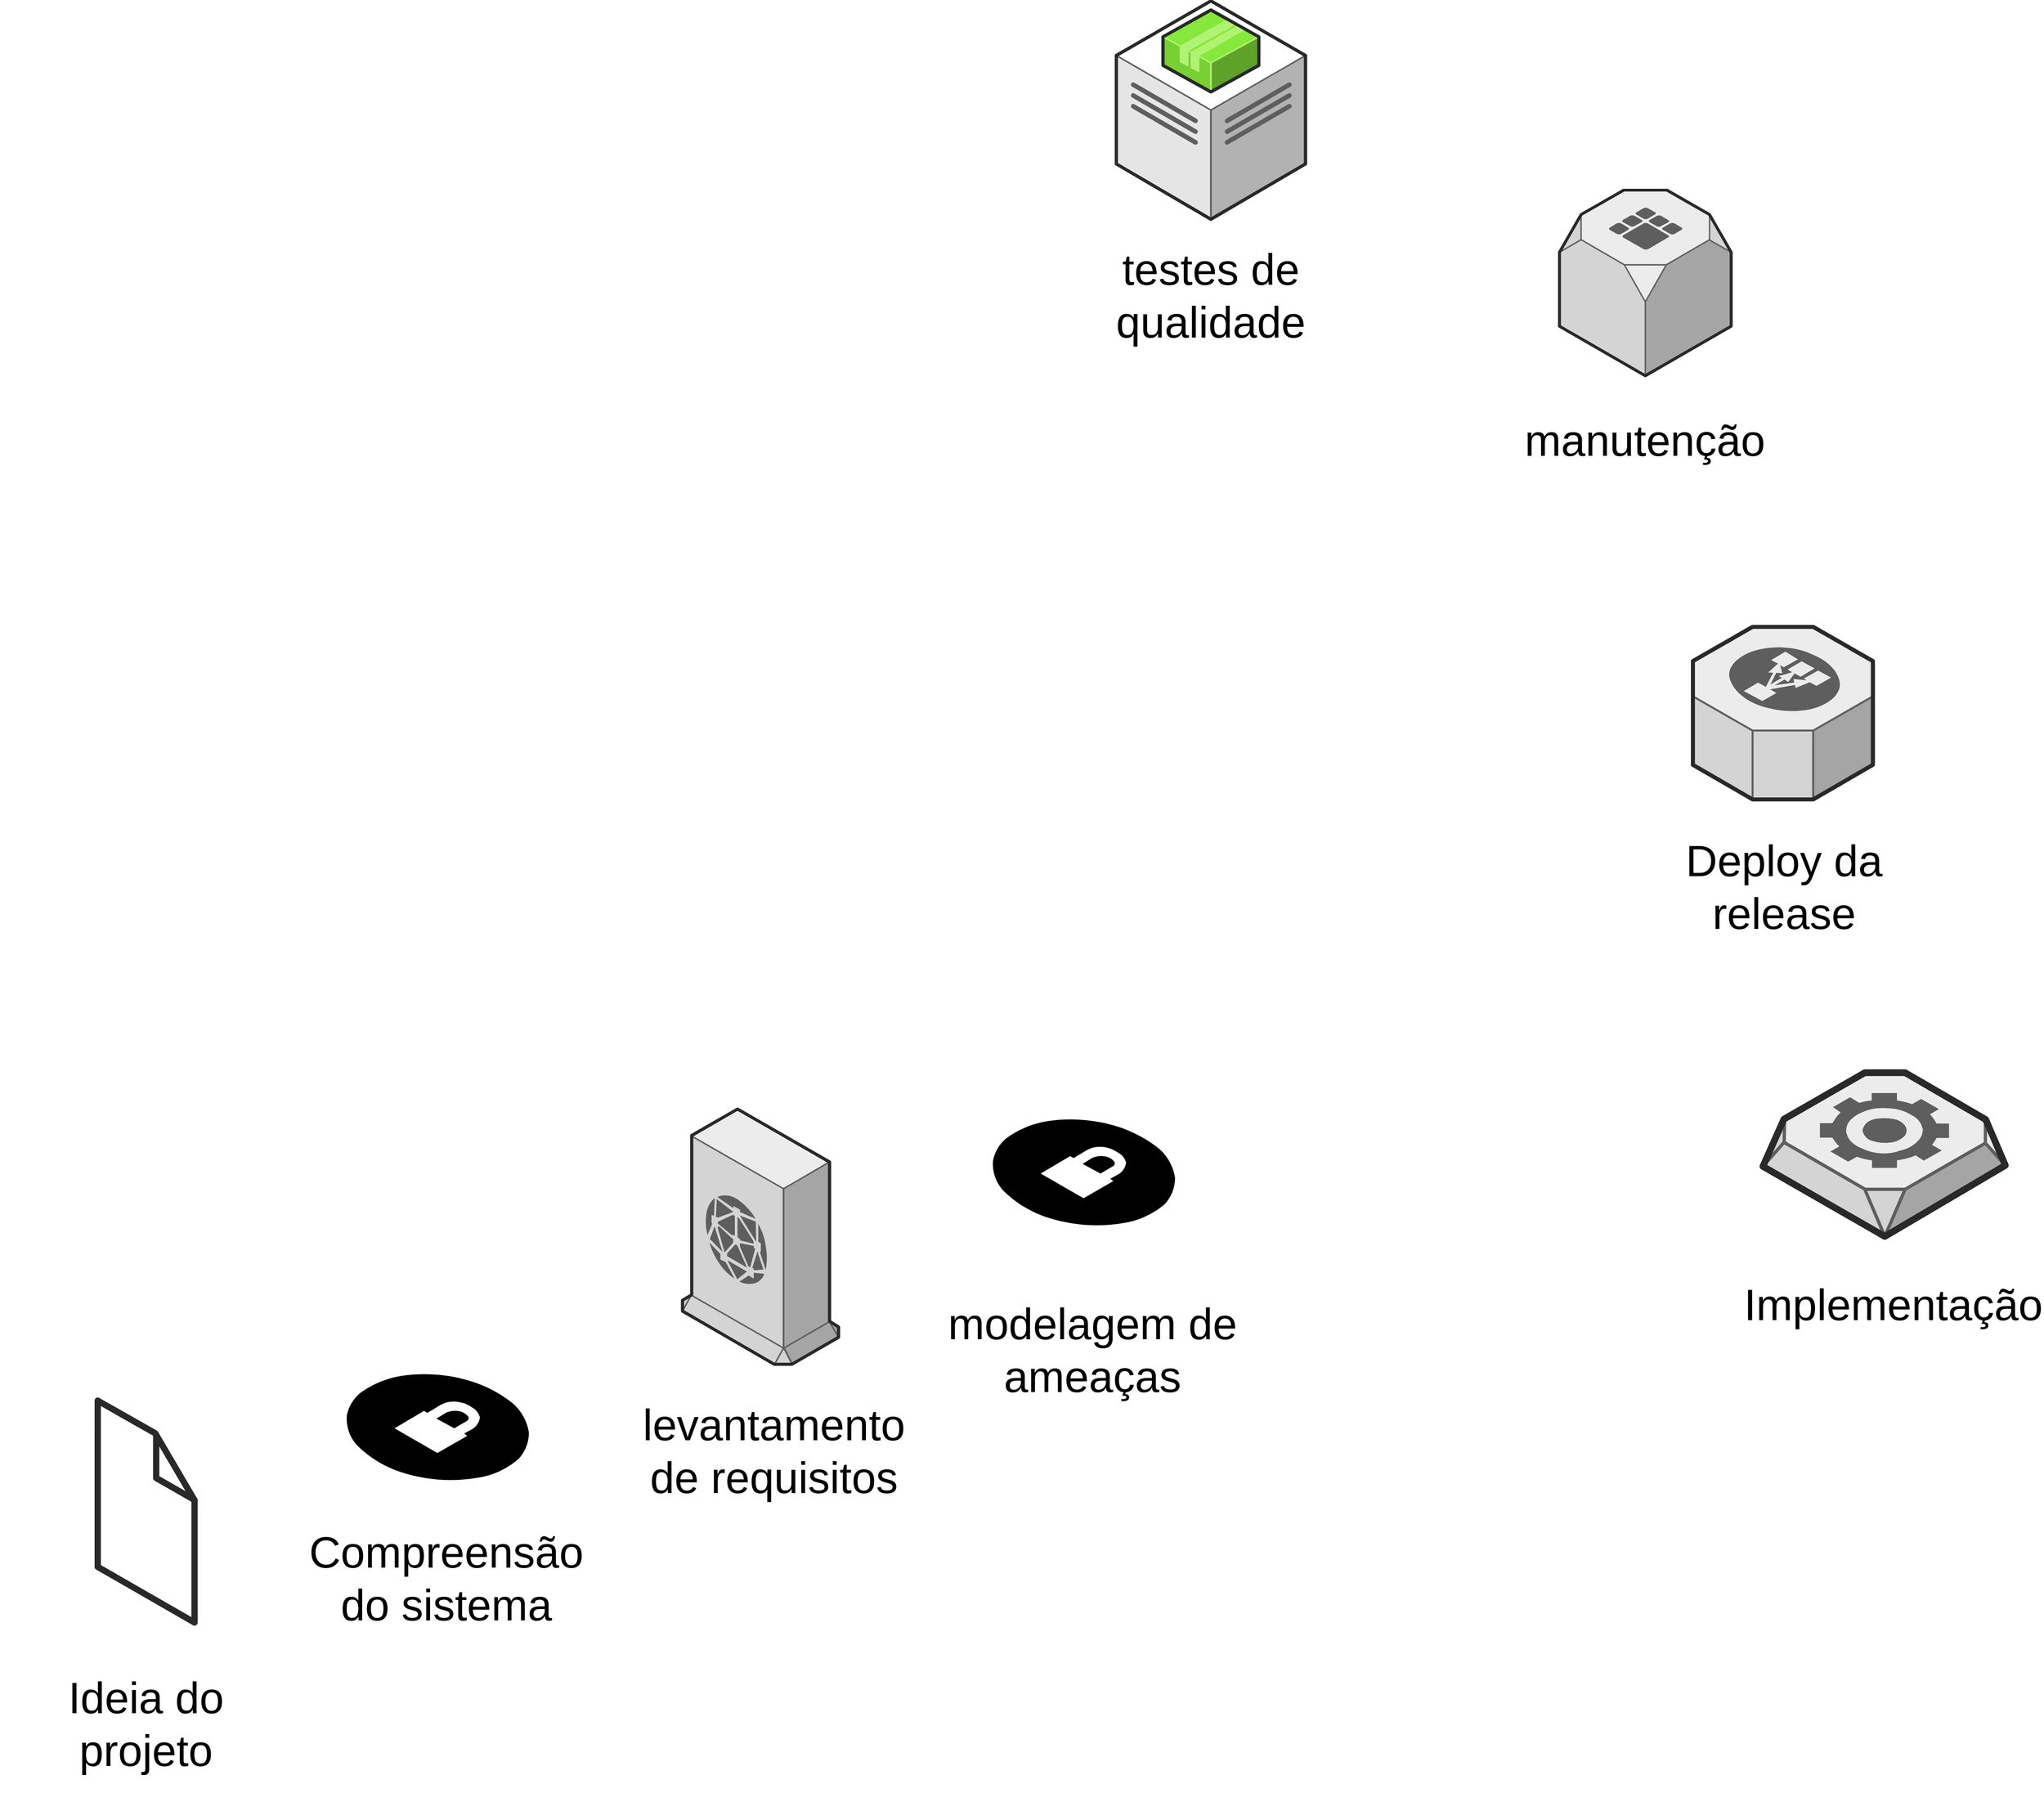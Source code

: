 <mxfile version="14.2.4" type="github">
  <diagram name="Page-1" id="aaaa8250-4180-3840-79b5-4cada1eebb92">
    <mxGraphModel dx="4671" dy="2474" grid="1" gridSize="10" guides="1" tooltips="1" connect="1" arrows="1" fold="1" page="1" pageScale="1" pageWidth="850" pageHeight="1100" background="#ffffff" math="0" shadow="0">
      <root>
        <mxCell id="0" />
        <mxCell id="1" parent="0" />
        <mxCell id="sjurrg7AjvPgczkjJ1IB-3" value="" style="verticalLabelPosition=bottom;html=1;verticalAlign=top;strokeWidth=1;align=center;outlineConnect=0;dashed=0;outlineConnect=0;shape=mxgraph.aws3d.file;aspect=fixed;strokeColor=#292929;" vertex="1" parent="1">
          <mxGeometry x="157.4" y="1640.5" width="106.37" height="243.82" as="geometry" />
        </mxCell>
        <mxCell id="sjurrg7AjvPgczkjJ1IB-6" value="&lt;font style=&quot;font-size: 48px&quot;&gt;Ideia do projeto&lt;/font&gt;" style="text;html=1;strokeColor=none;fillColor=none;align=center;verticalAlign=middle;whiteSpace=wrap;rounded=0;" vertex="1" parent="1">
          <mxGeometry x="50.0" y="1900.5" width="321.18" height="190" as="geometry" />
        </mxCell>
        <mxCell id="sjurrg7AjvPgczkjJ1IB-23" value="" style="verticalLabelPosition=bottom;html=1;verticalAlign=top;strokeWidth=1;align=center;outlineConnect=0;dashed=0;outlineConnect=0;shape=mxgraph.aws3d.cloudfront;fillColor=#ECECEC;strokeColor=#5E5E5E;aspect=fixed;" vertex="1" parent="1">
          <mxGeometry x="799.98" y="1320" width="171.47" height="280.5" as="geometry" />
        </mxCell>
        <mxCell id="sjurrg7AjvPgczkjJ1IB-26" value="" style="verticalLabelPosition=bottom;html=1;verticalAlign=top;strokeWidth=1;align=center;outlineConnect=0;dashed=0;outlineConnect=0;shape=mxgraph.aws3d.elasticLoadBalancing;fillColor=#ECECEC;strokeColor=#5E5E5E;aspect=fixed;" vertex="1" parent="1">
          <mxGeometry x="1910.18" y="790" width="197.82" height="189.59" as="geometry" />
        </mxCell>
        <mxCell id="sjurrg7AjvPgczkjJ1IB-27" value="" style="verticalLabelPosition=bottom;html=1;verticalAlign=top;strokeWidth=1;align=center;outlineConnect=0;dashed=0;outlineConnect=0;shape=mxgraph.aws3d.worker;fillColor=#ECECEC;strokeColor=#5E5E5E;aspect=fixed;" vertex="1" parent="1">
          <mxGeometry x="1987.15" y="1280" width="266.4" height="180" as="geometry" />
        </mxCell>
        <mxCell id="sjurrg7AjvPgczkjJ1IB-28" value="" style="verticalLabelPosition=bottom;html=1;verticalAlign=top;strokeWidth=1;align=center;outlineConnect=0;dashed=0;outlineConnect=0;shape=mxgraph.aws3d.dataCenter;strokeColor=#5E5E5E;aspect=fixed;" vertex="1" parent="1">
          <mxGeometry x="1276.64" y="102" width="207.89" height="240" as="geometry" />
        </mxCell>
        <mxCell id="sjurrg7AjvPgczkjJ1IB-29" value="" style="verticalLabelPosition=bottom;html=1;verticalAlign=top;strokeWidth=1;align=center;outlineConnect=0;dashed=0;outlineConnect=0;shape=mxgraph.aws3d.application2;fillColor=#86E83A;strokeColor=#B0F373;aspect=fixed;" vertex="1" parent="1">
          <mxGeometry x="1327.95" y="112" width="105.28" height="90" as="geometry" />
        </mxCell>
        <mxCell id="sjurrg7AjvPgczkjJ1IB-30" value="&lt;font style=&quot;font-size: 48px&quot;&gt;levantamento de requisitos&lt;br&gt;&lt;br&gt;&lt;/font&gt;" style="text;html=1;strokeColor=none;fillColor=none;align=center;verticalAlign=middle;whiteSpace=wrap;rounded=0;" vertex="1" parent="1">
          <mxGeometry x="740" y="1630" width="321.18" height="190" as="geometry" />
        </mxCell>
        <mxCell id="sjurrg7AjvPgczkjJ1IB-31" value="&lt;font style=&quot;font-size: 48px&quot;&gt;Implementação&lt;br&gt;&lt;/font&gt;" style="text;html=1;strokeColor=none;fillColor=none;align=center;verticalAlign=middle;whiteSpace=wrap;rounded=0;" vertex="1" parent="1">
          <mxGeometry x="1970" y="1440" width="321.18" height="190" as="geometry" />
        </mxCell>
        <mxCell id="sjurrg7AjvPgczkjJ1IB-32" value="&lt;font style=&quot;font-size: 48px&quot;&gt;testes de qualidade&lt;br&gt;&lt;br&gt;&lt;/font&gt;" style="text;html=1;strokeColor=none;fillColor=none;align=center;verticalAlign=middle;whiteSpace=wrap;rounded=0;" vertex="1" parent="1">
          <mxGeometry x="1220" y="360" width="321.18" height="190" as="geometry" />
        </mxCell>
        <mxCell id="sjurrg7AjvPgczkjJ1IB-33" value="&lt;font style=&quot;font-size: 48px&quot;&gt;Deploy da release&lt;br&gt;&lt;br&gt;&lt;/font&gt;" style="text;html=1;strokeColor=none;fillColor=none;align=center;verticalAlign=middle;whiteSpace=wrap;rounded=0;" vertex="1" parent="1">
          <mxGeometry x="1850" y="1009.79" width="321.18" height="190" as="geometry" />
        </mxCell>
        <mxCell id="sjurrg7AjvPgczkjJ1IB-36" value="" style="verticalLabelPosition=bottom;html=1;verticalAlign=top;strokeWidth=1;align=center;outlineConnect=0;dashed=0;outlineConnect=0;shape=mxgraph.aws3d.elasticMapReduce;fillColor=#ECECEC;strokeColor=#5E5E5E;aspect=fixed;" vertex="1" parent="1">
          <mxGeometry x="1763.59" y="310" width="188.67" height="204" as="geometry" />
        </mxCell>
        <mxCell id="sjurrg7AjvPgczkjJ1IB-37" value="&lt;font style=&quot;font-size: 48px&quot;&gt;manutenção&lt;br&gt;&lt;/font&gt;" style="text;html=1;strokeColor=none;fillColor=none;align=center;verticalAlign=middle;whiteSpace=wrap;rounded=0;" vertex="1" parent="1">
          <mxGeometry x="1697.34" y="490" width="321.18" height="190" as="geometry" />
        </mxCell>
        <mxCell id="sjurrg7AjvPgczkjJ1IB-38" value="" style="verticalLabelPosition=bottom;html=1;verticalAlign=top;strokeWidth=1;align=center;outlineConnect=0;dashed=0;outlineConnect=0;shape=mxgraph.aws3d.secureConnection;fillColor=#000000;strokeColor=#ffffff;aspect=fixed;" vertex="1" parent="1">
          <mxGeometry x="430" y="1610" width="201.18" height="120" as="geometry" />
        </mxCell>
        <mxCell id="sjurrg7AjvPgczkjJ1IB-39" value="&lt;font style=&quot;font-size: 48px&quot;&gt;Compreensão do sistema&lt;br&gt;&lt;br&gt;&lt;/font&gt;" style="text;html=1;strokeColor=none;fillColor=none;align=center;verticalAlign=middle;whiteSpace=wrap;rounded=0;" vertex="1" parent="1">
          <mxGeometry x="380" y="1770" width="321.18" height="190" as="geometry" />
        </mxCell>
        <mxCell id="sjurrg7AjvPgczkjJ1IB-40" value="" style="verticalLabelPosition=bottom;html=1;verticalAlign=top;strokeWidth=1;align=center;outlineConnect=0;dashed=0;outlineConnect=0;shape=mxgraph.aws3d.secureConnection;fillColor=#000000;strokeColor=#ffffff;aspect=fixed;" vertex="1" parent="1">
          <mxGeometry x="1140.0" y="1330" width="201.18" height="120" as="geometry" />
        </mxCell>
        <mxCell id="sjurrg7AjvPgczkjJ1IB-41" value="&lt;font style=&quot;font-size: 48px&quot;&gt;modelagem de ameaças&lt;br&gt;&lt;/font&gt;" style="text;html=1;strokeColor=none;fillColor=none;align=center;verticalAlign=middle;whiteSpace=wrap;rounded=0;" vertex="1" parent="1">
          <mxGeometry x="1090.0" y="1490" width="321.18" height="190" as="geometry" />
        </mxCell>
      </root>
    </mxGraphModel>
  </diagram>
</mxfile>
